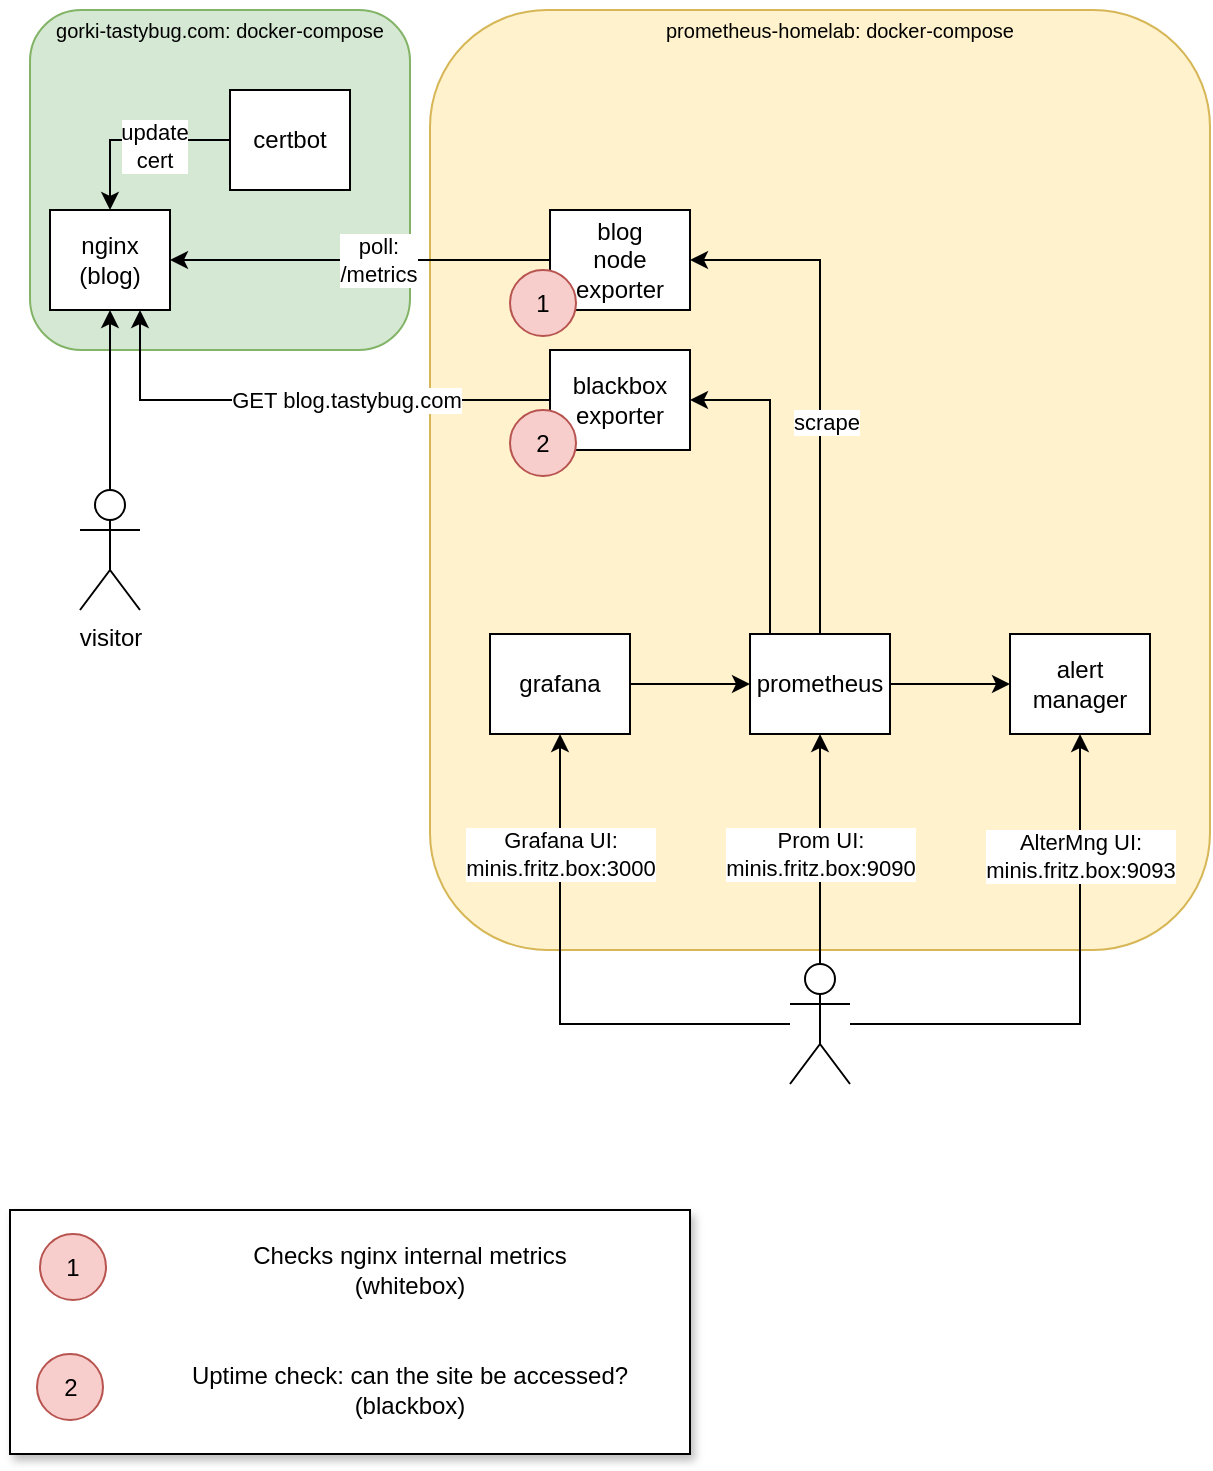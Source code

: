<mxfile version="24.6.4" type="device">
  <diagram name="Page-1" id="Q6AwAnVcPE8O3ME2WkNf">
    <mxGraphModel dx="2193" dy="1275" grid="1" gridSize="10" guides="1" tooltips="1" connect="1" arrows="1" fold="1" page="1" pageScale="1" pageWidth="827" pageHeight="1169" math="0" shadow="0">
      <root>
        <mxCell id="0" />
        <mxCell id="1" parent="0" />
        <mxCell id="-mzSutmBW_v1b4xnDEx4-16" value="" style="rounded=0;whiteSpace=wrap;html=1;shadow=1;" vertex="1" parent="1">
          <mxGeometry x="20" y="760" width="340" height="122" as="geometry" />
        </mxCell>
        <mxCell id="6w2oe1kkCzwspKvQk17Y-18" value="" style="rounded=1;whiteSpace=wrap;html=1;fillColor=#fff2cc;strokeColor=#d6b656;" parent="1" vertex="1">
          <mxGeometry x="230" y="160" width="390" height="470" as="geometry" />
        </mxCell>
        <mxCell id="6w2oe1kkCzwspKvQk17Y-7" value="" style="rounded=1;whiteSpace=wrap;html=1;fillColor=#d5e8d4;textShadow=1;labelBackgroundColor=none;strokeColor=#82b366;" parent="1" vertex="1">
          <mxGeometry x="30" y="160" width="190" height="170" as="geometry" />
        </mxCell>
        <mxCell id="6w2oe1kkCzwspKvQk17Y-1" value="nginx&lt;div&gt;(blog)&lt;/div&gt;" style="rounded=0;whiteSpace=wrap;html=1;" parent="1" vertex="1">
          <mxGeometry x="40" y="260" width="60" height="50" as="geometry" />
        </mxCell>
        <mxCell id="6w2oe1kkCzwspKvQk17Y-10" style="edgeStyle=orthogonalEdgeStyle;rounded=0;orthogonalLoop=1;jettySize=auto;html=1;entryX=1;entryY=0.5;entryDx=0;entryDy=0;" parent="1" source="6w2oe1kkCzwspKvQk17Y-2" target="6w2oe1kkCzwspKvQk17Y-1" edge="1">
          <mxGeometry relative="1" as="geometry">
            <Array as="points">
              <mxPoint x="270" y="285" />
            </Array>
          </mxGeometry>
        </mxCell>
        <mxCell id="6w2oe1kkCzwspKvQk17Y-11" value="poll:&lt;div&gt;/metrics&lt;/div&gt;" style="edgeLabel;html=1;align=center;verticalAlign=middle;resizable=0;points=[];" parent="6w2oe1kkCzwspKvQk17Y-10" vertex="1" connectable="0">
          <mxGeometry x="-0.081" y="1" relative="1" as="geometry">
            <mxPoint x="1" y="-1" as="offset" />
          </mxGeometry>
        </mxCell>
        <mxCell id="6w2oe1kkCzwspKvQk17Y-2" value="blog&lt;div&gt;node&lt;/div&gt;&lt;div&gt;exporter&lt;/div&gt;" style="rounded=0;whiteSpace=wrap;html=1;" parent="1" vertex="1">
          <mxGeometry x="290" y="260" width="70" height="50" as="geometry" />
        </mxCell>
        <mxCell id="-mzSutmBW_v1b4xnDEx4-5" style="edgeStyle=orthogonalEdgeStyle;rounded=0;orthogonalLoop=1;jettySize=auto;html=1;entryX=0.5;entryY=0;entryDx=0;entryDy=0;" edge="1" parent="1" source="6w2oe1kkCzwspKvQk17Y-6" target="6w2oe1kkCzwspKvQk17Y-1">
          <mxGeometry relative="1" as="geometry" />
        </mxCell>
        <mxCell id="-mzSutmBW_v1b4xnDEx4-6" value="update&lt;div&gt;cert&lt;/div&gt;" style="edgeLabel;html=1;align=center;verticalAlign=middle;resizable=0;points=[];" vertex="1" connectable="0" parent="-mzSutmBW_v1b4xnDEx4-5">
          <mxGeometry x="-0.195" y="3" relative="1" as="geometry">
            <mxPoint as="offset" />
          </mxGeometry>
        </mxCell>
        <mxCell id="6w2oe1kkCzwspKvQk17Y-6" value="certbot" style="rounded=0;whiteSpace=wrap;html=1;" parent="1" vertex="1">
          <mxGeometry x="130" y="200" width="60" height="50" as="geometry" />
        </mxCell>
        <mxCell id="6w2oe1kkCzwspKvQk17Y-8" value="&lt;font style=&quot;font-size: 10px;&quot;&gt;gorki-tastybug.com:&amp;nbsp;&lt;span style=&quot;background-color: initial;&quot;&gt;docker-compose&lt;/span&gt;&lt;/font&gt;" style="text;html=1;align=center;verticalAlign=middle;whiteSpace=wrap;rounded=0;" parent="1" vertex="1">
          <mxGeometry x="40" y="155" width="170" height="30" as="geometry" />
        </mxCell>
        <mxCell id="6w2oe1kkCzwspKvQk17Y-14" style="edgeStyle=orthogonalEdgeStyle;rounded=0;orthogonalLoop=1;jettySize=auto;html=1;entryX=1;entryY=0.5;entryDx=0;entryDy=0;" parent="1" source="6w2oe1kkCzwspKvQk17Y-12" target="6w2oe1kkCzwspKvQk17Y-2" edge="1">
          <mxGeometry relative="1" as="geometry">
            <Array as="points">
              <mxPoint x="425" y="285" />
            </Array>
          </mxGeometry>
        </mxCell>
        <mxCell id="6w2oe1kkCzwspKvQk17Y-15" value="scrape" style="edgeLabel;html=1;align=center;verticalAlign=middle;resizable=0;points=[];" parent="6w2oe1kkCzwspKvQk17Y-14" vertex="1" connectable="0">
          <mxGeometry x="0.12" relative="1" as="geometry">
            <mxPoint x="3" y="35" as="offset" />
          </mxGeometry>
        </mxCell>
        <mxCell id="6w2oe1kkCzwspKvQk17Y-17" style="edgeStyle=orthogonalEdgeStyle;rounded=0;orthogonalLoop=1;jettySize=auto;html=1;entryX=0;entryY=0.5;entryDx=0;entryDy=0;" parent="1" source="6w2oe1kkCzwspKvQk17Y-12" target="6w2oe1kkCzwspKvQk17Y-16" edge="1">
          <mxGeometry relative="1" as="geometry" />
        </mxCell>
        <mxCell id="-mzSutmBW_v1b4xnDEx4-4" style="edgeStyle=orthogonalEdgeStyle;rounded=0;orthogonalLoop=1;jettySize=auto;html=1;entryX=1;entryY=0.5;entryDx=0;entryDy=0;" edge="1" parent="1" source="6w2oe1kkCzwspKvQk17Y-12" target="-mzSutmBW_v1b4xnDEx4-1">
          <mxGeometry relative="1" as="geometry">
            <Array as="points">
              <mxPoint x="400" y="355" />
            </Array>
          </mxGeometry>
        </mxCell>
        <mxCell id="6w2oe1kkCzwspKvQk17Y-12" value="prometheus" style="rounded=0;whiteSpace=wrap;html=1;" parent="1" vertex="1">
          <mxGeometry x="390" y="472" width="70" height="50" as="geometry" />
        </mxCell>
        <mxCell id="6w2oe1kkCzwspKvQk17Y-16" value="alert&lt;div&gt;manager&lt;/div&gt;" style="rounded=0;whiteSpace=wrap;html=1;" parent="1" vertex="1">
          <mxGeometry x="520" y="472" width="70" height="50" as="geometry" />
        </mxCell>
        <mxCell id="6w2oe1kkCzwspKvQk17Y-19" value="prometheus-homelab:&amp;nbsp;&lt;span style=&quot;background-color: initial; font-size: 10px;&quot;&gt;docker-compose&lt;/span&gt;" style="text;html=1;align=center;verticalAlign=middle;whiteSpace=wrap;rounded=0;fontSize=10;" parent="1" vertex="1">
          <mxGeometry x="250" y="160" width="370" height="20" as="geometry" />
        </mxCell>
        <mxCell id="6w2oe1kkCzwspKvQk17Y-22" style="edgeStyle=orthogonalEdgeStyle;rounded=0;orthogonalLoop=1;jettySize=auto;html=1;" parent="1" source="6w2oe1kkCzwspKvQk17Y-20" target="6w2oe1kkCzwspKvQk17Y-12" edge="1">
          <mxGeometry relative="1" as="geometry" />
        </mxCell>
        <mxCell id="6w2oe1kkCzwspKvQk17Y-28" value="&lt;div&gt;Prom UI:&lt;/div&gt;minis.fritz.box:9090" style="edgeLabel;html=1;align=center;verticalAlign=middle;resizable=0;points=[];" parent="6w2oe1kkCzwspKvQk17Y-22" vertex="1" connectable="0">
          <mxGeometry x="-0.321" relative="1" as="geometry">
            <mxPoint y="-16" as="offset" />
          </mxGeometry>
        </mxCell>
        <mxCell id="zEwVCmCf_9aqJFJ64W-3-4" style="edgeStyle=orthogonalEdgeStyle;rounded=0;orthogonalLoop=1;jettySize=auto;html=1;" parent="1" source="6w2oe1kkCzwspKvQk17Y-20" target="zEwVCmCf_9aqJFJ64W-3-2" edge="1">
          <mxGeometry relative="1" as="geometry" />
        </mxCell>
        <mxCell id="zEwVCmCf_9aqJFJ64W-3-5" value="&lt;div&gt;Grafana UI:&lt;/div&gt;minis.fritz.box:3000" style="edgeLabel;html=1;align=center;verticalAlign=middle;resizable=0;points=[];" parent="zEwVCmCf_9aqJFJ64W-3-4" vertex="1" connectable="0">
          <mxGeometry x="0.433" relative="1" as="geometry">
            <mxPoint y="-14" as="offset" />
          </mxGeometry>
        </mxCell>
        <mxCell id="zEwVCmCf_9aqJFJ64W-3-6" style="edgeStyle=orthogonalEdgeStyle;rounded=0;orthogonalLoop=1;jettySize=auto;html=1;entryX=0.5;entryY=1;entryDx=0;entryDy=0;" parent="1" source="6w2oe1kkCzwspKvQk17Y-20" target="6w2oe1kkCzwspKvQk17Y-16" edge="1">
          <mxGeometry relative="1" as="geometry" />
        </mxCell>
        <mxCell id="zEwVCmCf_9aqJFJ64W-3-7" value="AlterMng UI:&lt;div&gt;minis.fritz.box:9093&lt;br&gt;&lt;/div&gt;" style="edgeLabel;html=1;align=center;verticalAlign=middle;resizable=0;points=[];" parent="zEwVCmCf_9aqJFJ64W-3-6" vertex="1" connectable="0">
          <mxGeometry x="0.565" relative="1" as="geometry">
            <mxPoint y="4" as="offset" />
          </mxGeometry>
        </mxCell>
        <mxCell id="6w2oe1kkCzwspKvQk17Y-20" value="" style="shape=umlActor;verticalLabelPosition=bottom;verticalAlign=top;html=1;outlineConnect=0;" parent="1" vertex="1">
          <mxGeometry x="410" y="637" width="30" height="60" as="geometry" />
        </mxCell>
        <mxCell id="zEwVCmCf_9aqJFJ64W-3-3" style="edgeStyle=orthogonalEdgeStyle;rounded=0;orthogonalLoop=1;jettySize=auto;html=1;" parent="1" source="zEwVCmCf_9aqJFJ64W-3-2" target="6w2oe1kkCzwspKvQk17Y-12" edge="1">
          <mxGeometry relative="1" as="geometry" />
        </mxCell>
        <mxCell id="zEwVCmCf_9aqJFJ64W-3-2" value="grafana" style="rounded=0;whiteSpace=wrap;html=1;" parent="1" vertex="1">
          <mxGeometry x="260" y="472" width="70" height="50" as="geometry" />
        </mxCell>
        <mxCell id="-mzSutmBW_v1b4xnDEx4-2" style="edgeStyle=orthogonalEdgeStyle;rounded=0;orthogonalLoop=1;jettySize=auto;html=1;entryX=0.75;entryY=1;entryDx=0;entryDy=0;" edge="1" parent="1" source="-mzSutmBW_v1b4xnDEx4-1" target="6w2oe1kkCzwspKvQk17Y-1">
          <mxGeometry relative="1" as="geometry" />
        </mxCell>
        <mxCell id="-mzSutmBW_v1b4xnDEx4-3" value="GET blog.tastybug.com" style="edgeLabel;html=1;align=center;verticalAlign=middle;resizable=0;points=[];" vertex="1" connectable="0" parent="-mzSutmBW_v1b4xnDEx4-2">
          <mxGeometry x="-0.103" relative="1" as="geometry">
            <mxPoint x="10" as="offset" />
          </mxGeometry>
        </mxCell>
        <mxCell id="-mzSutmBW_v1b4xnDEx4-1" value="blackbox&lt;br&gt;&lt;div&gt;exporter&lt;/div&gt;" style="rounded=0;whiteSpace=wrap;html=1;" vertex="1" parent="1">
          <mxGeometry x="290" y="330" width="70" height="50" as="geometry" />
        </mxCell>
        <mxCell id="-mzSutmBW_v1b4xnDEx4-8" style="edgeStyle=orthogonalEdgeStyle;rounded=0;orthogonalLoop=1;jettySize=auto;html=1;" edge="1" parent="1" source="-mzSutmBW_v1b4xnDEx4-7" target="6w2oe1kkCzwspKvQk17Y-1">
          <mxGeometry relative="1" as="geometry" />
        </mxCell>
        <mxCell id="-mzSutmBW_v1b4xnDEx4-7" value="visitor" style="shape=umlActor;verticalLabelPosition=bottom;verticalAlign=top;html=1;outlineConnect=0;" vertex="1" parent="1">
          <mxGeometry x="55" y="400" width="30" height="60" as="geometry" />
        </mxCell>
        <mxCell id="-mzSutmBW_v1b4xnDEx4-10" value="1" style="ellipse;whiteSpace=wrap;html=1;aspect=fixed;fillColor=#f8cecc;strokeColor=#b85450;" vertex="1" parent="1">
          <mxGeometry x="270" y="290" width="33" height="33" as="geometry" />
        </mxCell>
        <mxCell id="-mzSutmBW_v1b4xnDEx4-11" value="2" style="ellipse;whiteSpace=wrap;html=1;aspect=fixed;fillColor=#f8cecc;strokeColor=#b85450;" vertex="1" parent="1">
          <mxGeometry x="270" y="360" width="33" height="33" as="geometry" />
        </mxCell>
        <mxCell id="-mzSutmBW_v1b4xnDEx4-12" value="1" style="ellipse;whiteSpace=wrap;html=1;aspect=fixed;fillColor=#f8cecc;strokeColor=#b85450;" vertex="1" parent="1">
          <mxGeometry x="35" y="772" width="33" height="33" as="geometry" />
        </mxCell>
        <mxCell id="-mzSutmBW_v1b4xnDEx4-13" value="Checks nginx internal metrics&lt;div&gt;(whitebox)&lt;/div&gt;" style="text;html=1;align=center;verticalAlign=middle;whiteSpace=wrap;rounded=0;" vertex="1" parent="1">
          <mxGeometry x="100" y="775" width="240" height="30" as="geometry" />
        </mxCell>
        <mxCell id="-mzSutmBW_v1b4xnDEx4-14" value="2" style="ellipse;whiteSpace=wrap;html=1;aspect=fixed;fillColor=#f8cecc;strokeColor=#b85450;" vertex="1" parent="1">
          <mxGeometry x="33.5" y="832" width="33" height="33" as="geometry" />
        </mxCell>
        <mxCell id="-mzSutmBW_v1b4xnDEx4-15" value="Uptime check: can the site be accessed?&lt;div&gt;(blackbox)&lt;/div&gt;" style="text;html=1;align=center;verticalAlign=middle;whiteSpace=wrap;rounded=0;" vertex="1" parent="1">
          <mxGeometry x="100" y="835" width="240" height="30" as="geometry" />
        </mxCell>
      </root>
    </mxGraphModel>
  </diagram>
</mxfile>
